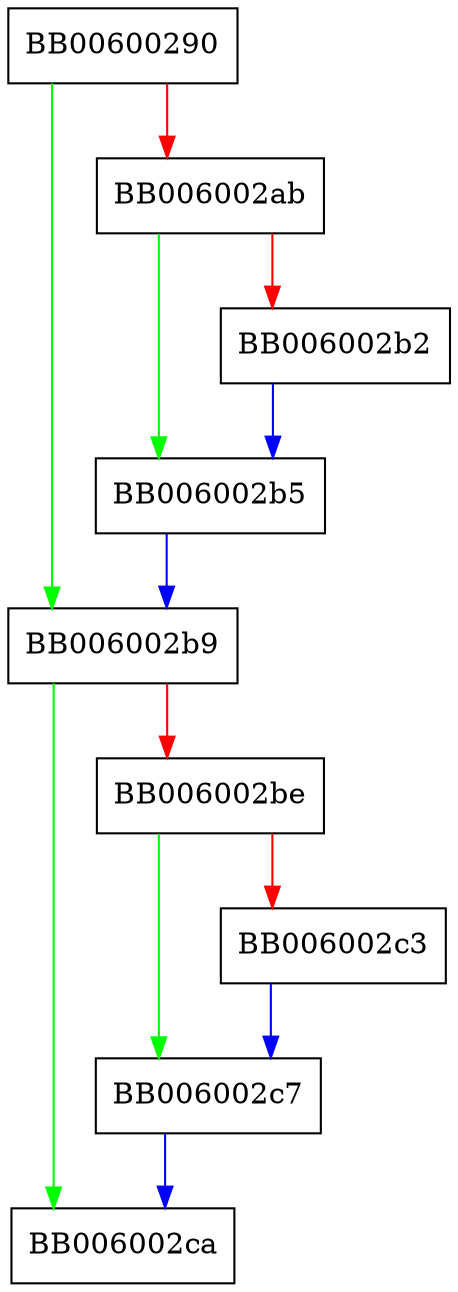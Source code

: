 digraph OSSL_SELF_TEST_get_callback {
  node [shape="box"];
  graph [splines=ortho];
  BB00600290 -> BB006002b9 [color="green"];
  BB00600290 -> BB006002ab [color="red"];
  BB006002ab -> BB006002b5 [color="green"];
  BB006002ab -> BB006002b2 [color="red"];
  BB006002b2 -> BB006002b5 [color="blue"];
  BB006002b5 -> BB006002b9 [color="blue"];
  BB006002b9 -> BB006002ca [color="green"];
  BB006002b9 -> BB006002be [color="red"];
  BB006002be -> BB006002c7 [color="green"];
  BB006002be -> BB006002c3 [color="red"];
  BB006002c3 -> BB006002c7 [color="blue"];
  BB006002c7 -> BB006002ca [color="blue"];
}